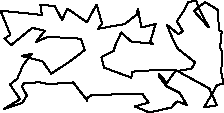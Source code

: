 unitsize(0.001cm);
draw((3140,1401)--(3220,1454));
draw((3220,1454)--(3114,1629));
draw((3114,1629)--(3245,1828));
draw((3245,1828)--(3317,1966));
draw((3317,1966)--(3453,1998));
draw((3453,1998)--(3507,1851));
draw((3507,1851)--(3675,1522));
draw((3675,1522)--(3417,1808));
draw((3417,1808)--(3515,1892));
draw((3515,1892)--(3611,1968));
draw((3611,1968)--(3782,1865));
draw((3782,1865)--(3834,1827));
draw((3834,1827)--(3858,1472));
draw((3858,1472)--(3904,1444));
draw((3904,1444)--(3876,1165));
draw((3876,1165)--(3918,1088));
draw((3918,1088)--(3896,742));
draw((3896,742)--(3938,516));
draw((3938,516)--(3829,513));
draw((3829,513)--(3595,111));
draw((3595,111)--(3821,147));
draw((3821,147)--(3684,445));
draw((3684,445)--(3084,774));
draw((3084,774)--(2830,775));
draw((2830,775)--(2330,741));
draw((2330,741)--(2310,635));
draw((2310,635)--(1829,812));
draw((1829,812)--(1782,995));
draw((1782,995)--(2000,1110));
draw((2000,1110)--(2030,1186));
draw((2030,1186)--(2009,1163));
draw((2009,1163)--(2132,1432));
draw((2132,1432)--(2312,1270));
draw((2312,1270)--(2639,1239));
draw((2639,1239)--(2698,1221));
draw((2698,1221)--(2642,1269));
draw((2642,1269)--(2741,1583));
draw((2741,1583)--(2489,1520));
draw((2489,1520)--(2426,1851));
draw((2426,1851)--(2408,1747));
draw((2408,1747)--(2191,1579));
draw((2191,1579)--(1729,1498));
draw((1729,1498)--(1794,1589));
draw((1794,1589)--(1697,1924));
draw((1697,1924)--(1526,1612));
draw((1526,1612)--(1182,1853));
draw((1182,1853)--(1090,1652));
draw((1090,1652)--(962,1895));
draw((962,1895)--(706,1925));
draw((706,1925)--(731,1741));
draw((731,1741)--(3,1817));
draw((3,1817)--(177,1390));
draw((177,1390)--(71,1323));
draw((71,1323)--(193,1210));
draw((193,1210)--(563,1513));
draw((563,1513)--(782,1462));
draw((782,1462)--(627,1261));
draw((627,1261)--(839,1355));
draw((839,1355)--(1423,1322));
draw((1423,1322)--(1490,1123));
draw((1490,1123)--(1213,910));
draw((1213,910)--(896,705));
draw((896,705)--(749,920));
draw((749,920)--(376,1018));
draw((376,1018)--(556,1056));
draw((556,1056)--(399,850));
draw((399,850)--(298,615));
draw((298,615)--(171,514));
draw((171,514)--(347,252));
draw((347,252)--(61,81));
draw((61,81)--(387,190));
draw((387,190)--(468,319));
draw((468,319)--(380,478));
draw((380,478)--(422,542));
draw((422,542)--(694,552));
draw((694,552)--(844,520));
draw((844,520)--(1286,550));
draw((1286,550)--(1538,224));
draw((1538,224)--(1517,266));
draw((1517,266)--(1612,328));
draw((1612,328)--(2503,352));
draw((2503,352)--(2614,195));
draw((2614,195)--(2372,127));
draw((2372,127)--(2630,20));
draw((2630,20)--(3017,108));
draw((3017,108)--(3060,155));
draw((3060,155)--(3123,217));
draw((3123,217)--(3292,152));
draw((3292,152)--(3162,367));
draw((3162,367)--(2929,485));
draw((2929,485)--(2800,653));
draw((2800,653)--(2801,695));
draw((2801,695)--(2938,543));
draw((2938,543)--(3084,748));
draw((3084,748)--(3370,791));
draw((3370,791)--(3438,901));
draw((3438,901)--(3133,1143));
draw((3133,1143)--(3058,1276));
draw((3058,1276)--(2937,1568));
draw((2937,1568)--(3140,1401));
